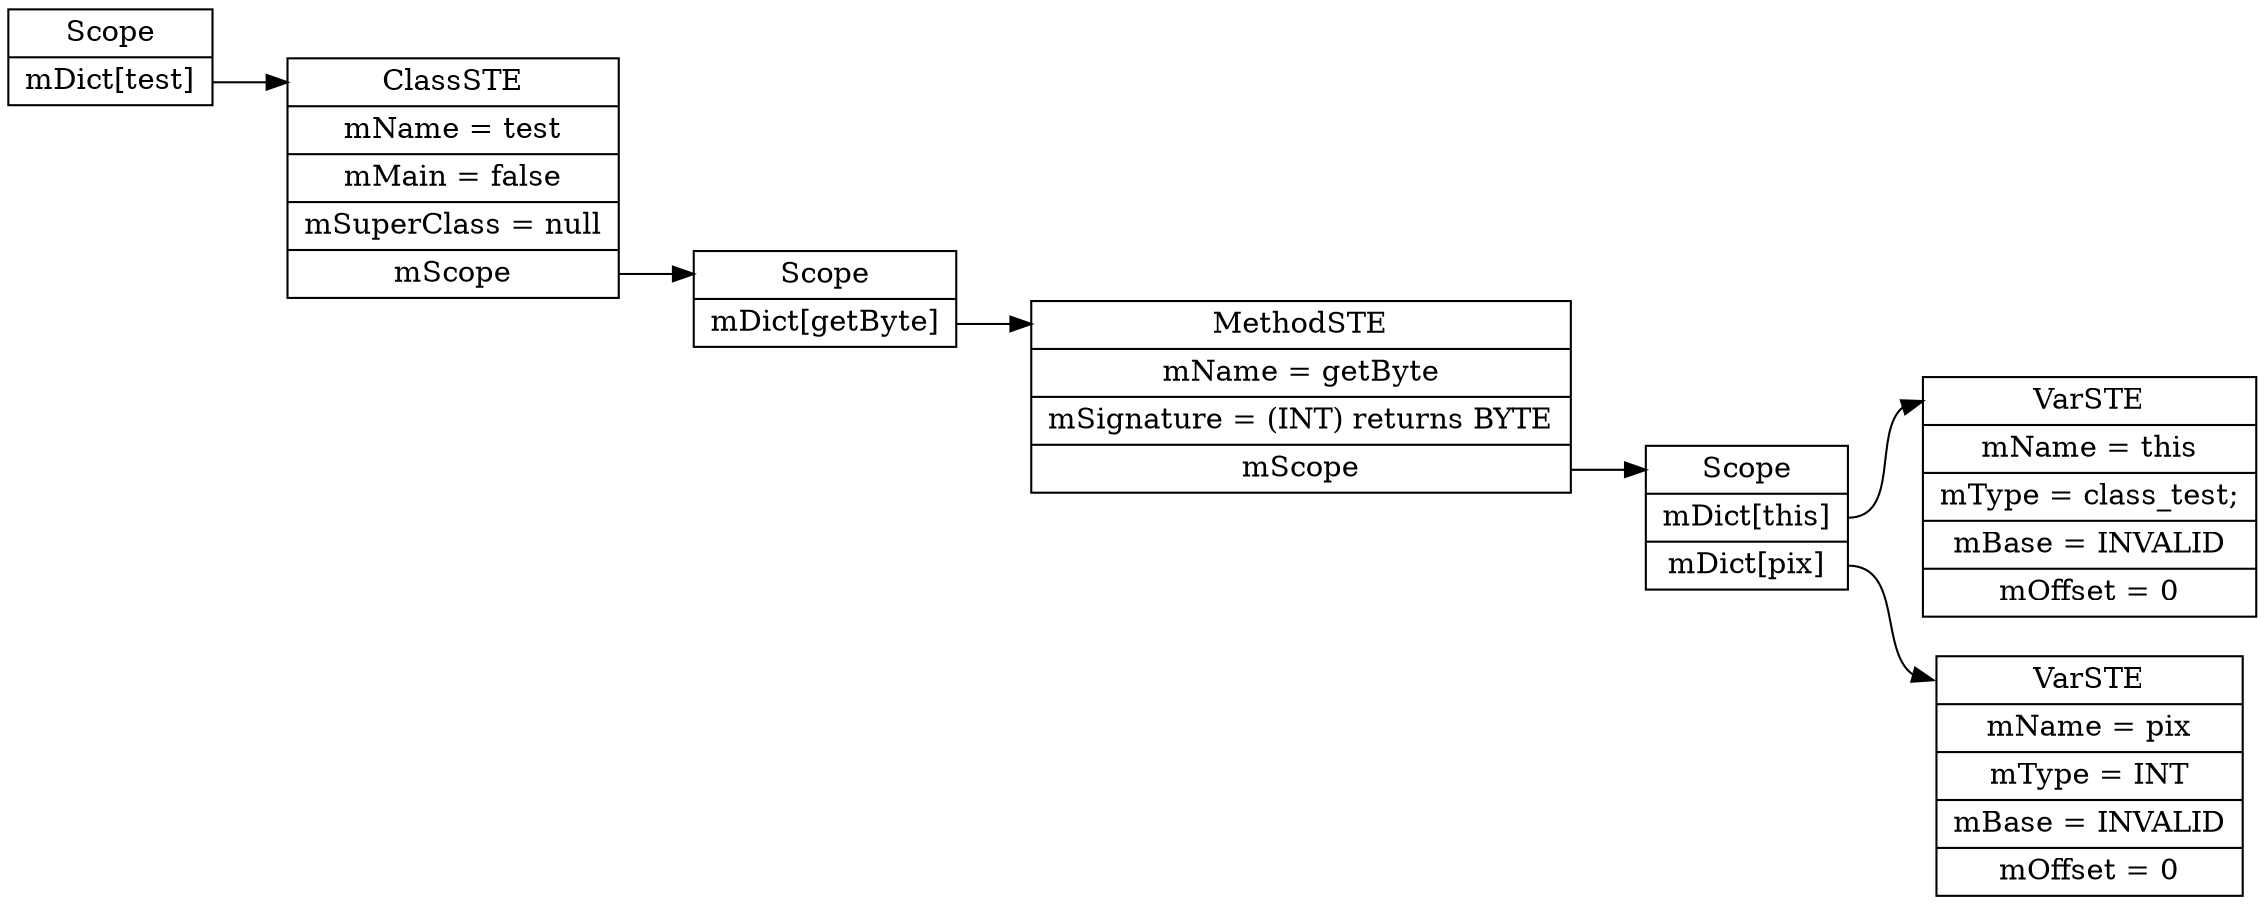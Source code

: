 digraph SymTable {
	graph [rankdir="LR"];
	node [shape=record];
	0 [label=" <f0> Scope | <f1> mDict\[test\] "];
	0:<f1> -> 1:<f0>;
	1 [label=" <f0> ClassSTE | <f1> mName = test| <f2> mMain = false| <f3> mSuperClass = null| <f4> mScope "];
	1:<f4> -> 2:<f0>;
	2 [label=" <f0> Scope | <f1> mDict\[getByte\] "];
	2:<f1> -> 3:<f0>;
	3 [label=" <f0> MethodSTE | <f1> mName = getByte| <f2> mSignature = (INT) returns BYTE| <f3> mScope "];
	3:<f3> -> 4:<f0>;
	4 [label=" <f0> Scope | <f1> mDict\[this\] | <f2> mDict\[pix\] "];
	4:<f1> -> 5:<f0>;
	5 [label=" <f0> VarSTE | <f1> mName = this| <f2> mType = class_test;| <f3> mBase = INVALID| <f4> mOffset = 0"];
	4:<f2> -> 6:<f0>;
	6 [label=" <f0> VarSTE | <f1> mName = pix| <f2> mType = INT| <f3> mBase = INVALID| <f4> mOffset = 0"];
}
